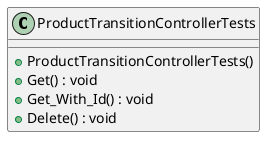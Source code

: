 @startuml
class ProductTransitionControllerTests {
    + ProductTransitionControllerTests()
    + Get() : void
    + Get_With_Id() : void
    + Delete() : void
}
@enduml
